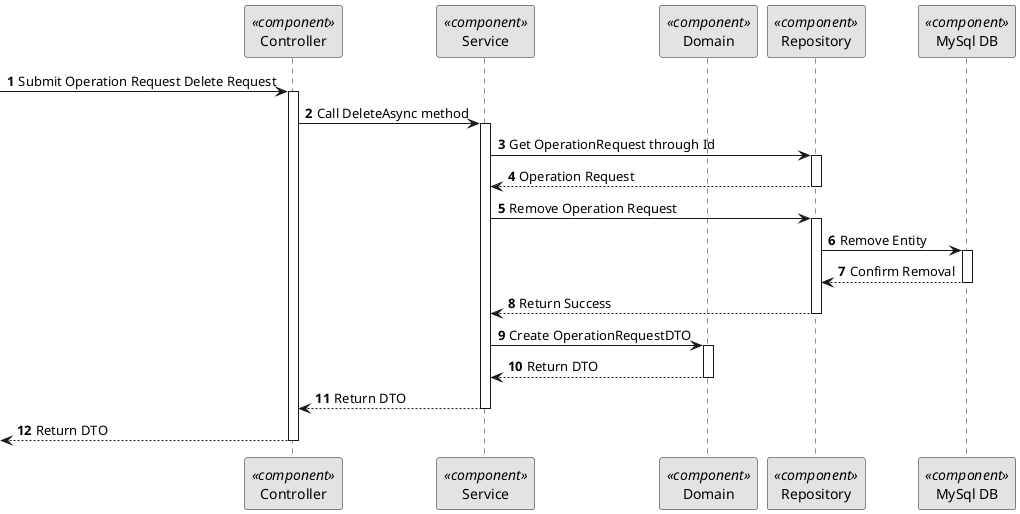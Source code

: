@startuml 5.1.18
skinparam monochrome true
skinparam packageStyle rectangle
skinparam shadowing false

autonumber

participant "Controller" as CTRL <<component>>
participant "Service" as SERV <<component>>
participant "Domain" as DOM <<component>>
participant "Repository" as REPO <<component>>
participant "MySql DB" as BDD <<component>>

-> CTRL: Submit Operation Request Delete Request
activate CTRL

CTRL -> SERV: Call DeleteAsync method
activate SERV

SERV -> REPO: Get OperationRequest through Id
activate REPO

REPO --> SERV: Operation Request
deactivate REPO

SERV -> REPO : Remove Operation Request
activate REPO

REPO -> BDD : Remove Entity
activate BDD

BDD --> REPO : Confirm Removal
deactivate BDD

REPO --> SERV : Return Success
deactivate REPO

SERV -> DOM : Create OperationRequestDTO
activate DOM

DOM --> SERV : Return DTO
deactivate DOM

SERV --> CTRL : Return DTO
deactivate SERV

<-- CTRL  : Return DTO
deactivate CTRL

@enduml